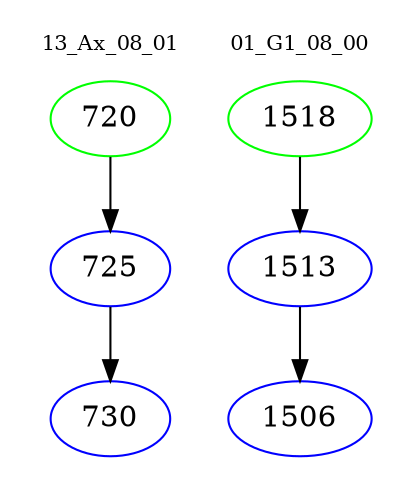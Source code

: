 digraph{
subgraph cluster_0 {
color = white
label = "13_Ax_08_01";
fontsize=10;
T0_720 [label="720", color="green"]
T0_720 -> T0_725 [color="black"]
T0_725 [label="725", color="blue"]
T0_725 -> T0_730 [color="black"]
T0_730 [label="730", color="blue"]
}
subgraph cluster_1 {
color = white
label = "01_G1_08_00";
fontsize=10;
T1_1518 [label="1518", color="green"]
T1_1518 -> T1_1513 [color="black"]
T1_1513 [label="1513", color="blue"]
T1_1513 -> T1_1506 [color="black"]
T1_1506 [label="1506", color="blue"]
}
}
